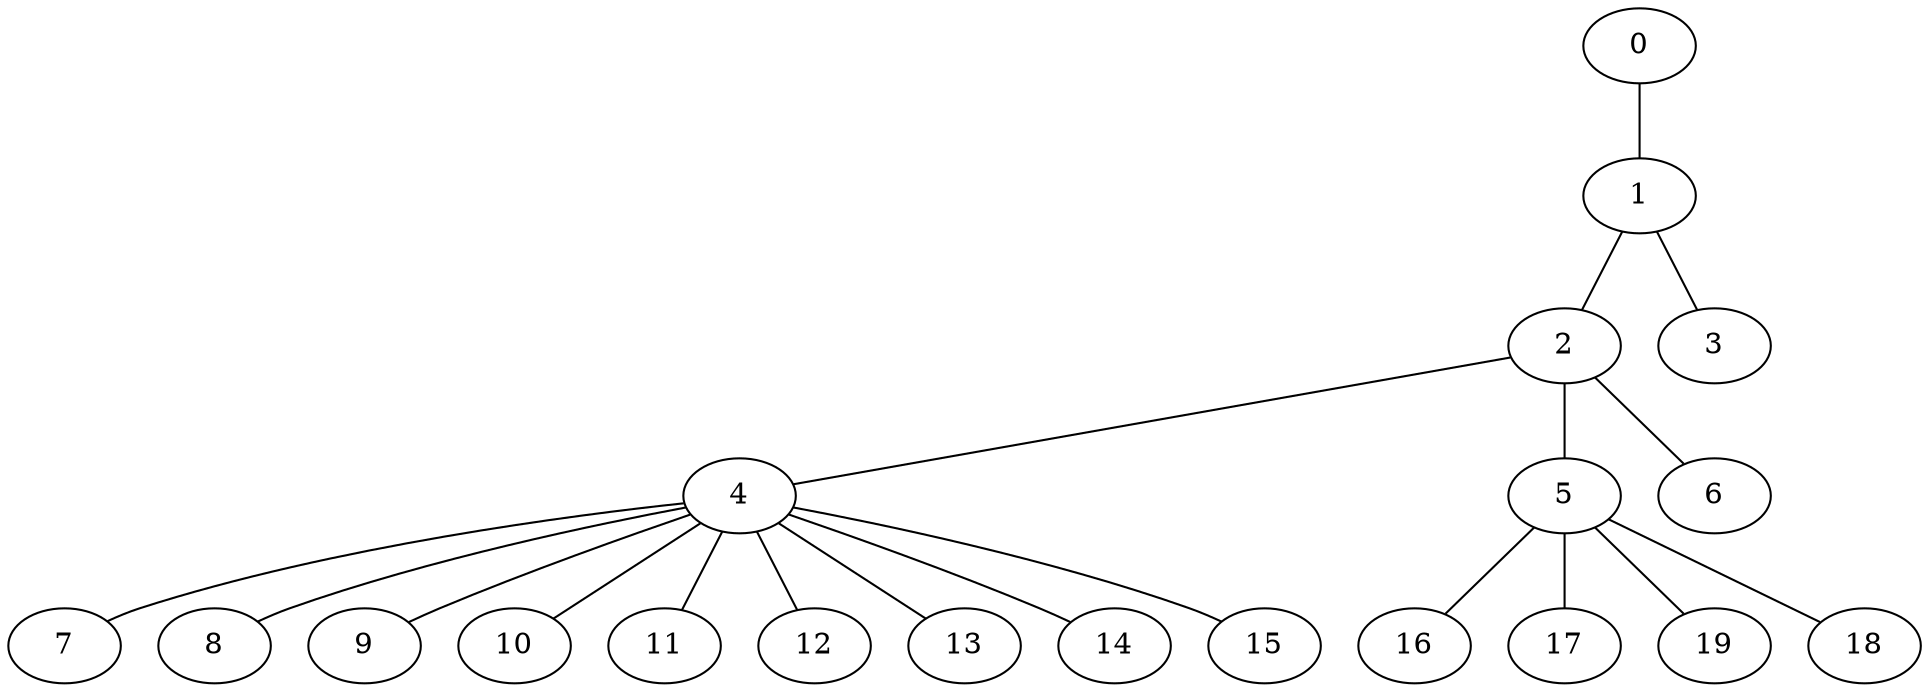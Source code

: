 
graph graphname {
    0 -- 1
1 -- 2
1 -- 3
2 -- 4
2 -- 5
2 -- 6
4 -- 7
4 -- 8
4 -- 9
4 -- 10
4 -- 11
4 -- 12
4 -- 13
4 -- 14
4 -- 15
5 -- 16
5 -- 17
5 -- 19
5 -- 18

}
